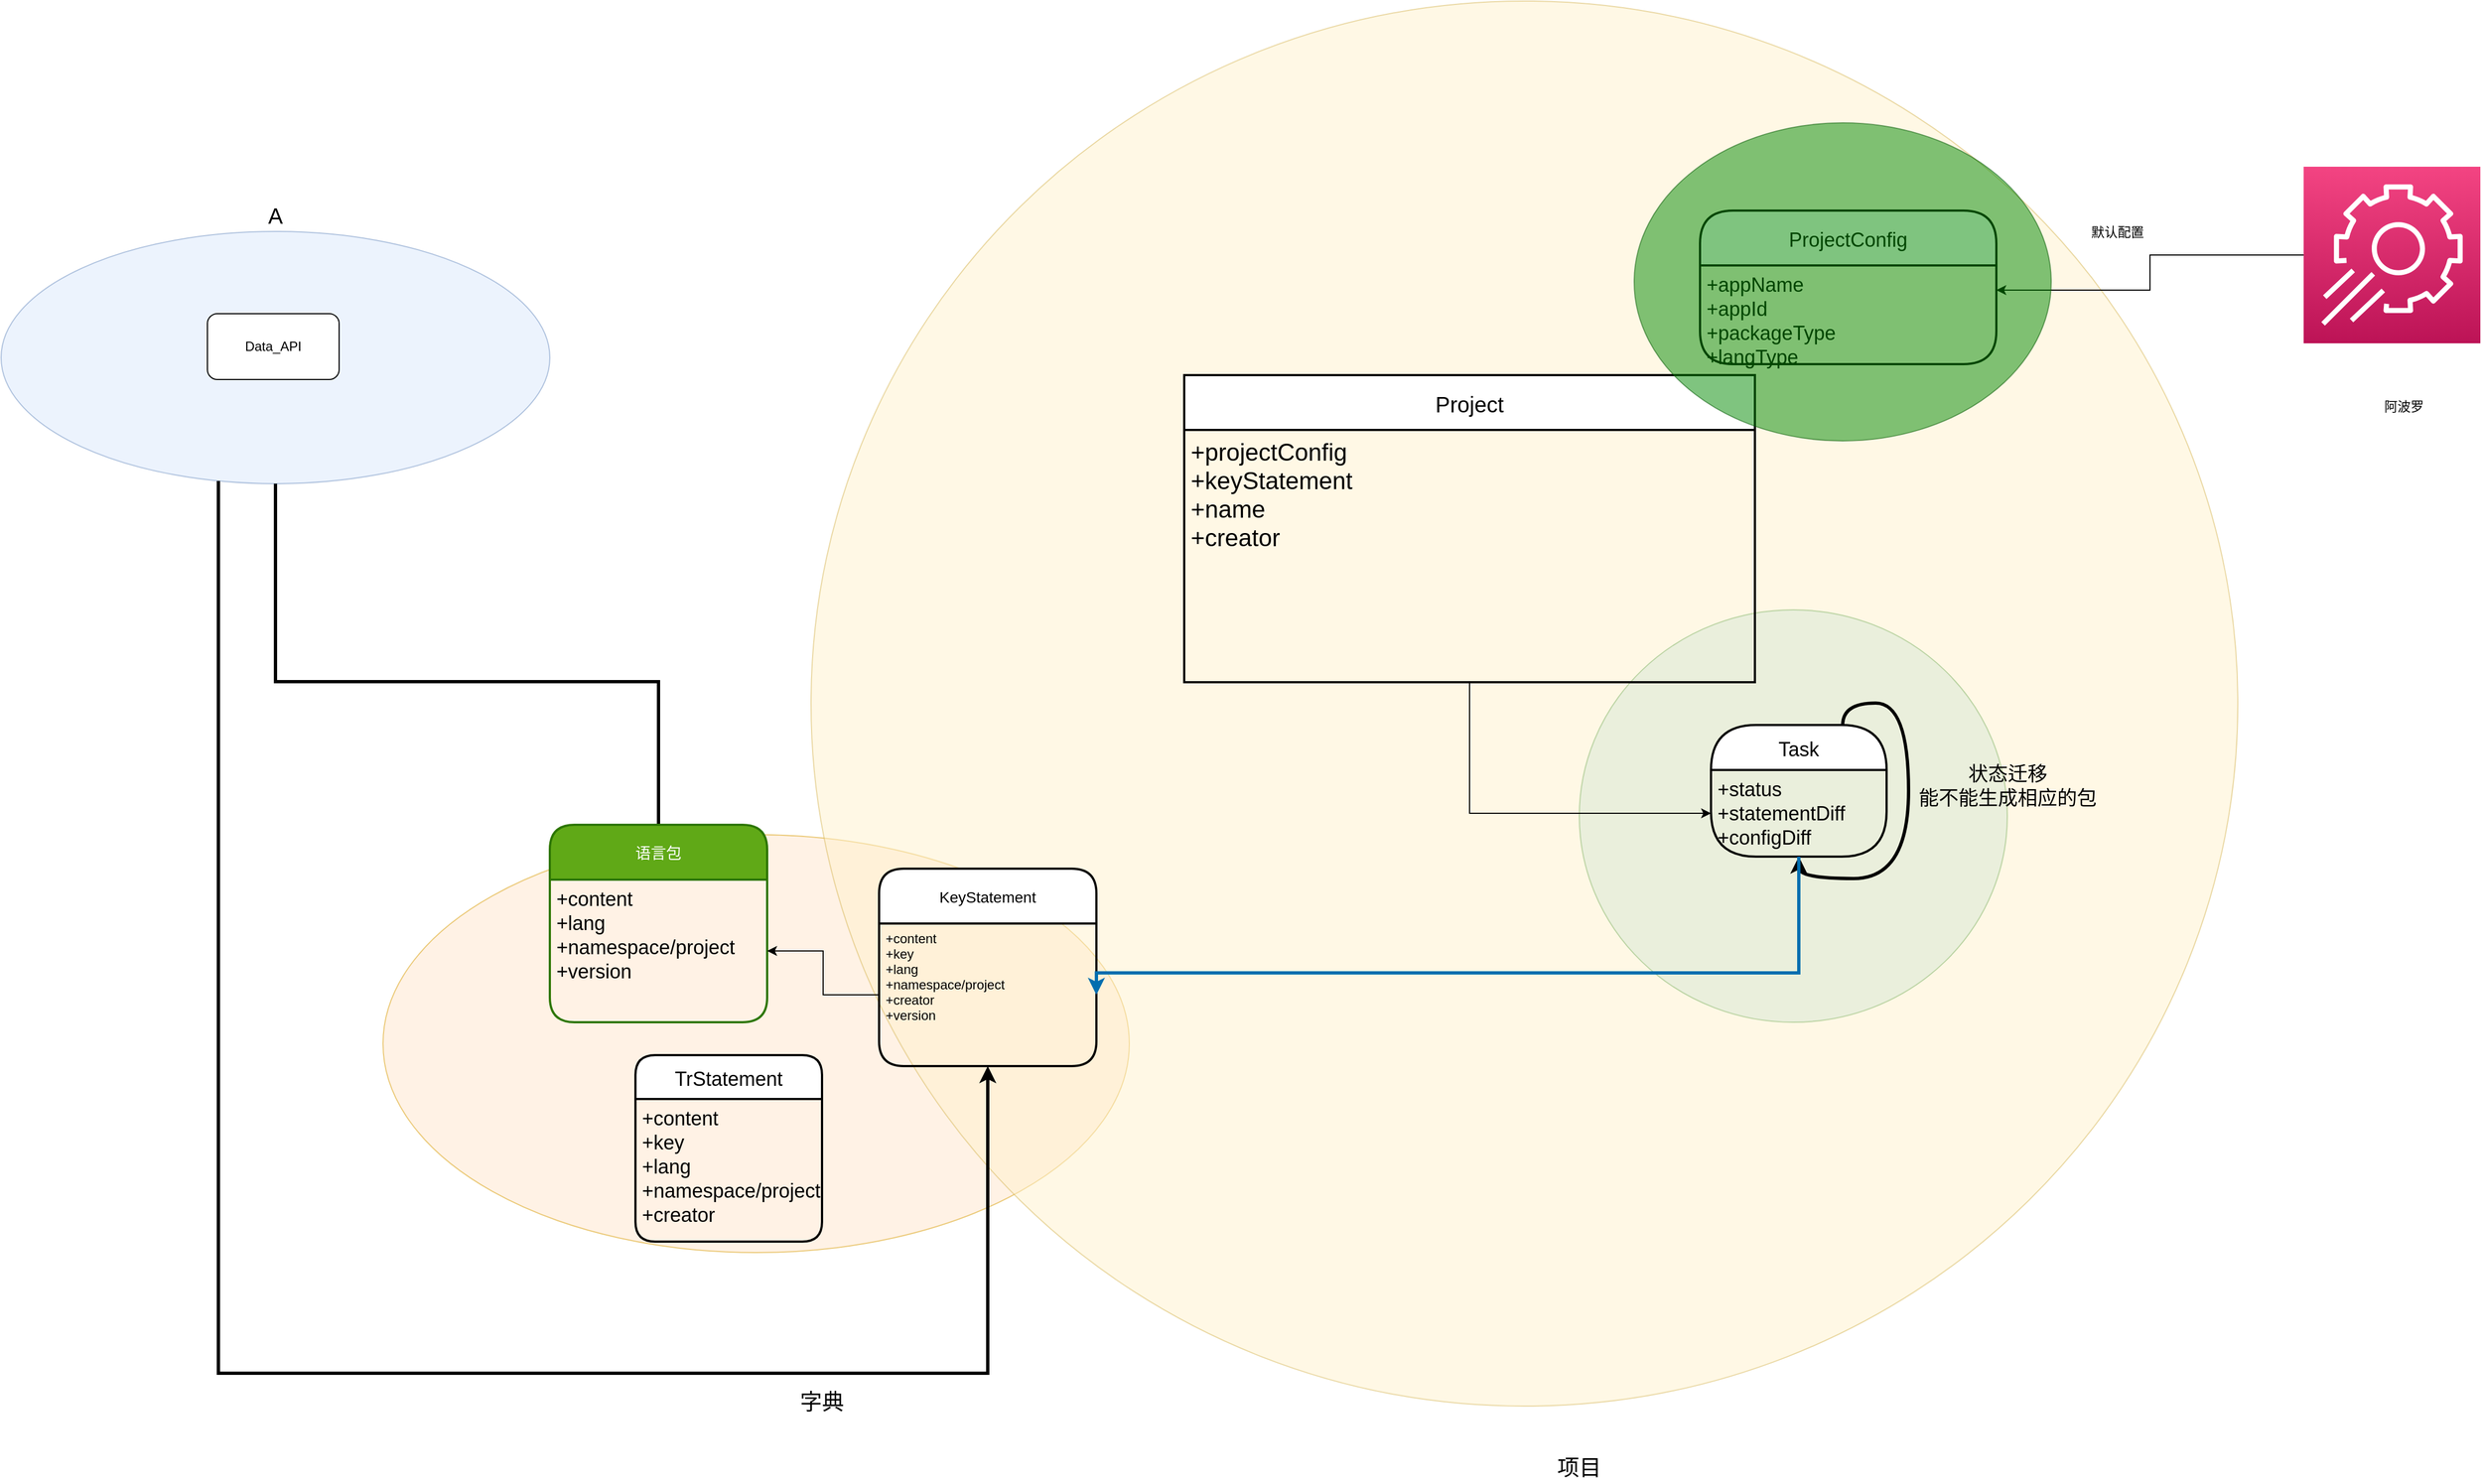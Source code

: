 <mxfile version="15.7.0" type="github">
  <diagram name="Page-1" id="5987fedf-629e-85c4-6858-42fee31821dd">
    <mxGraphModel dx="2607" dy="1610" grid="1" gridSize="10" guides="1" tooltips="1" connect="1" arrows="1" fold="1" page="1" pageScale="1.5" pageWidth="1169" pageHeight="826" background="none" math="0" shadow="0">
      <root>
        <mxCell id="0" style=";html=1;" />
        <mxCell id="1" style=";html=1;" parent="0" />
        <mxCell id="2a5a01dd2e413fbf-1" value="" style="ellipse;whiteSpace=wrap;html=1;rounded=0;shadow=0;strokeWidth=1;fillColor=#dae8fc;fontSize=24;align=right;strokeColor=#6c8ebf;opacity=50;" parent="1" vertex="1">
          <mxGeometry x="312" y="359" width="500" height="230" as="geometry" />
        </mxCell>
        <mxCell id="NLK1Mg9AR4mJyal4Z9Bh-27" style="edgeStyle=orthogonalEdgeStyle;rounded=0;orthogonalLoop=1;jettySize=auto;html=1;strokeWidth=3;" edge="1" parent="1" source="2a5a01dd2e413fbf-1" target="NLK1Mg9AR4mJyal4Z9Bh-21">
          <mxGeometry relative="1" as="geometry" />
        </mxCell>
        <mxCell id="2a5a01dd2e413fbf-3" value="" style="ellipse;whiteSpace=wrap;html=1;rounded=0;shadow=0;strokeWidth=1;fillColor=#ffe6cc;fontSize=24;align=center;strokeColor=#d79b00;opacity=50;" parent="1" vertex="1">
          <mxGeometry x="660" y="909" width="680" height="381" as="geometry" />
        </mxCell>
        <mxCell id="2a5a01dd2e413fbf-9" value="" style="ellipse;whiteSpace=wrap;html=1;rounded=0;shadow=0;strokeWidth=1;fillColor=#fff2cc;fontSize=24;align=right;strokeColor=#d6b656;opacity=50;" parent="1" vertex="1">
          <mxGeometry x="1050" y="149" width="1300" height="1281" as="geometry" />
        </mxCell>
        <mxCell id="2a5a01dd2e413fbf-47" value="A" style="text;html=1;strokeColor=none;fillColor=none;align=center;verticalAlign=middle;whiteSpace=wrap;rounded=0;shadow=0;fontSize=20;" parent="1" vertex="1">
          <mxGeometry x="522" y="329" width="80" height="30" as="geometry" />
        </mxCell>
        <mxCell id="2a5a01dd2e413fbf-49" value="字典" style="text;html=1;strokeColor=none;fillColor=none;align=center;verticalAlign=middle;whiteSpace=wrap;rounded=0;shadow=0;fontSize=20;" parent="1" vertex="1">
          <mxGeometry x="1020" y="1410" width="80" height="30" as="geometry" />
        </mxCell>
        <mxCell id="2a5a01dd2e413fbf-55" value="项目" style="text;html=1;strokeColor=none;fillColor=none;align=center;verticalAlign=middle;whiteSpace=wrap;rounded=0;shadow=0;fontSize=20;" parent="1" vertex="1">
          <mxGeometry x="1710" y="1470" width="80" height="30" as="geometry" />
        </mxCell>
        <mxCell id="NLK1Mg9AR4mJyal4Z9Bh-5" value="TrStatement" style="swimlane;childLayout=stackLayout;horizontal=1;startSize=40;horizontalStack=0;rounded=1;fontSize=18;fontStyle=0;strokeWidth=2;resizeParent=0;resizeLast=1;shadow=0;dashed=0;align=center;" vertex="1" parent="1">
          <mxGeometry x="890" y="1110" width="170" height="170" as="geometry" />
        </mxCell>
        <mxCell id="NLK1Mg9AR4mJyal4Z9Bh-6" value="+content&#xa;+key&#xa;+lang&#xa;+namespace/project&#xa;+creator" style="align=left;strokeColor=none;fillColor=none;spacingLeft=4;fontSize=18;verticalAlign=top;resizable=0;rotatable=0;part=1;" vertex="1" parent="NLK1Mg9AR4mJyal4Z9Bh-5">
          <mxGeometry y="40" width="170" height="130" as="geometry" />
        </mxCell>
        <mxCell id="2a5a01dd2e413fbf-7" value="" style="ellipse;whiteSpace=wrap;html=1;rounded=0;shadow=0;strokeWidth=1;fillColor=#d5e8d4;fontSize=24;align=right;strokeColor=#82b366;opacity=50;" parent="1" vertex="1">
          <mxGeometry x="1750" y="704" width="390" height="376" as="geometry" />
        </mxCell>
        <mxCell id="NLK1Mg9AR4mJyal4Z9Bh-8" value="Project" style="swimlane;childLayout=stackLayout;horizontal=1;startSize=50;horizontalStack=0;rounded=1;fontSize=20;fontStyle=0;strokeWidth=2;resizeParent=0;resizeLast=1;shadow=0;dashed=0;align=center;arcSize=0;" vertex="1" parent="1">
          <mxGeometry x="1390" y="490" width="520" height="280" as="geometry" />
        </mxCell>
        <mxCell id="NLK1Mg9AR4mJyal4Z9Bh-9" value="+projectConfig&#xa;+keyStatement&#xa;+name&#xa;+creator" style="align=left;strokeColor=none;fillColor=none;spacingLeft=4;fontSize=22;verticalAlign=top;resizable=0;rotatable=0;part=1;" vertex="1" parent="NLK1Mg9AR4mJyal4Z9Bh-8">
          <mxGeometry y="50" width="520" height="230" as="geometry" />
        </mxCell>
        <mxCell id="NLK1Mg9AR4mJyal4Z9Bh-10" value="ProjectConfig" style="swimlane;childLayout=stackLayout;horizontal=1;startSize=50;horizontalStack=0;rounded=1;fontSize=18;fontStyle=0;strokeWidth=2;resizeParent=0;resizeLast=1;shadow=0;dashed=0;align=center;arcSize=20;" vertex="1" parent="1">
          <mxGeometry x="1860" y="340" width="270" height="140" as="geometry" />
        </mxCell>
        <mxCell id="NLK1Mg9AR4mJyal4Z9Bh-11" value="+appName&#xa;+appId&#xa;+packageType&#xa;+langType" style="align=left;strokeColor=none;fillColor=none;spacingLeft=4;fontSize=18;verticalAlign=top;resizable=0;rotatable=0;part=1;" vertex="1" parent="NLK1Mg9AR4mJyal4Z9Bh-10">
          <mxGeometry y="50" width="270" height="90" as="geometry" />
        </mxCell>
        <mxCell id="NLK1Mg9AR4mJyal4Z9Bh-14" style="edgeStyle=orthogonalEdgeStyle;rounded=0;orthogonalLoop=1;jettySize=auto;html=1;entryX=1;entryY=0.25;entryDx=0;entryDy=0;" edge="1" parent="1" source="NLK1Mg9AR4mJyal4Z9Bh-12" target="NLK1Mg9AR4mJyal4Z9Bh-11">
          <mxGeometry relative="1" as="geometry" />
        </mxCell>
        <mxCell id="NLK1Mg9AR4mJyal4Z9Bh-12" value="" style="sketch=0;points=[[0,0,0],[0.25,0,0],[0.5,0,0],[0.75,0,0],[1,0,0],[0,1,0],[0.25,1,0],[0.5,1,0],[0.75,1,0],[1,1,0],[0,0.25,0],[0,0.5,0],[0,0.75,0],[1,0.25,0],[1,0.5,0],[1,0.75,0]];points=[[0,0,0],[0.25,0,0],[0.5,0,0],[0.75,0,0],[1,0,0],[0,1,0],[0.25,1,0],[0.5,1,0],[0.75,1,0],[1,1,0],[0,0.25,0],[0,0.5,0],[0,0.75,0],[1,0.25,0],[1,0.5,0],[1,0.75,0]];outlineConnect=0;fontColor=#232F3E;gradientColor=#F34482;gradientDirection=north;fillColor=#BC1356;strokeColor=#ffffff;dashed=0;verticalLabelPosition=bottom;verticalAlign=top;align=center;html=1;fontSize=12;fontStyle=0;aspect=fixed;shape=mxgraph.aws4.resourceIcon;resIcon=mxgraph.aws4.app_config;" vertex="1" parent="1">
          <mxGeometry x="2410" y="300" width="161" height="161" as="geometry" />
        </mxCell>
        <mxCell id="NLK1Mg9AR4mJyal4Z9Bh-13" value="阿波罗" style="text;html=1;resizable=0;autosize=1;align=center;verticalAlign=middle;points=[];fillColor=none;strokeColor=none;rounded=0;" vertex="1" parent="1">
          <mxGeometry x="2475.5" y="509" width="50" height="20" as="geometry" />
        </mxCell>
        <mxCell id="NLK1Mg9AR4mJyal4Z9Bh-15" value="默认配置" style="text;html=1;resizable=0;autosize=1;align=center;verticalAlign=middle;points=[];fillColor=none;strokeColor=none;rounded=0;" vertex="1" parent="1">
          <mxGeometry x="2210" y="350" width="60" height="20" as="geometry" />
        </mxCell>
        <mxCell id="NLK1Mg9AR4mJyal4Z9Bh-16" value="Task" style="swimlane;childLayout=stackLayout;horizontal=1;startSize=41;horizontalStack=0;rounded=1;fontSize=18;fontStyle=0;strokeWidth=2;resizeParent=0;resizeLast=1;shadow=0;dashed=0;align=center;arcSize=50;" vertex="1" parent="1">
          <mxGeometry x="1870" y="809" width="160" height="120" as="geometry" />
        </mxCell>
        <mxCell id="NLK1Mg9AR4mJyal4Z9Bh-17" value="+status&#xa;+statementDiff&#xa;+configDiff" style="align=left;strokeColor=none;fillColor=none;spacingLeft=4;fontSize=18;verticalAlign=top;resizable=0;rotatable=0;part=1;" vertex="1" parent="NLK1Mg9AR4mJyal4Z9Bh-16">
          <mxGeometry y="41" width="160" height="79" as="geometry" />
        </mxCell>
        <mxCell id="NLK1Mg9AR4mJyal4Z9Bh-30" style="edgeStyle=orthogonalEdgeStyle;curved=1;rounded=0;orthogonalLoop=1;jettySize=auto;html=1;exitX=0.75;exitY=0;exitDx=0;exitDy=0;fontSize=18;strokeWidth=3;" edge="1" parent="NLK1Mg9AR4mJyal4Z9Bh-16" source="NLK1Mg9AR4mJyal4Z9Bh-16" target="NLK1Mg9AR4mJyal4Z9Bh-17">
          <mxGeometry relative="1" as="geometry" />
        </mxCell>
        <mxCell id="NLK1Mg9AR4mJyal4Z9Bh-18" value="KeyStatement" style="swimlane;childLayout=stackLayout;horizontal=1;startSize=50;horizontalStack=0;rounded=1;fontSize=14;fontStyle=0;strokeWidth=2;resizeParent=0;resizeLast=1;shadow=0;dashed=0;align=center;" vertex="1" parent="1">
          <mxGeometry x="1112" y="940" width="198" height="180" as="geometry" />
        </mxCell>
        <mxCell id="NLK1Mg9AR4mJyal4Z9Bh-19" value="+content&#xa;+key&#xa;+lang&#xa;+namespace/project&#xa;+creator&#xa;+version" style="align=left;strokeColor=none;fillColor=none;spacingLeft=4;fontSize=12;verticalAlign=top;resizable=0;rotatable=0;part=1;" vertex="1" parent="NLK1Mg9AR4mJyal4Z9Bh-18">
          <mxGeometry y="50" width="198" height="130" as="geometry" />
        </mxCell>
        <mxCell id="NLK1Mg9AR4mJyal4Z9Bh-20" value="语言包" style="swimlane;childLayout=stackLayout;horizontal=1;startSize=50;horizontalStack=0;rounded=1;fontSize=14;fontStyle=0;strokeWidth=2;resizeParent=0;resizeLast=1;shadow=0;dashed=0;align=center;fillColor=#60a917;fontColor=#ffffff;strokeColor=#2D7600;" vertex="1" parent="1">
          <mxGeometry x="812" y="900" width="198" height="180" as="geometry" />
        </mxCell>
        <mxCell id="NLK1Mg9AR4mJyal4Z9Bh-21" value="+content&#xa;+lang&#xa;+namespace/project&#xa;+version" style="align=left;strokeColor=none;fillColor=none;spacingLeft=4;fontSize=18;verticalAlign=top;resizable=0;rotatable=0;part=1;" vertex="1" parent="NLK1Mg9AR4mJyal4Z9Bh-20">
          <mxGeometry y="50" width="198" height="130" as="geometry" />
        </mxCell>
        <mxCell id="NLK1Mg9AR4mJyal4Z9Bh-22" style="edgeStyle=orthogonalEdgeStyle;rounded=0;orthogonalLoop=1;jettySize=auto;html=1;" edge="1" parent="1" source="NLK1Mg9AR4mJyal4Z9Bh-19" target="NLK1Mg9AR4mJyal4Z9Bh-21">
          <mxGeometry relative="1" as="geometry" />
        </mxCell>
        <mxCell id="NLK1Mg9AR4mJyal4Z9Bh-24" value="Data_API" style="rounded=1;whiteSpace=wrap;html=1;align=center;" vertex="1" parent="1">
          <mxGeometry x="500" y="434" width="120" height="60" as="geometry" />
        </mxCell>
        <mxCell id="NLK1Mg9AR4mJyal4Z9Bh-25" style="edgeStyle=orthogonalEdgeStyle;rounded=0;orthogonalLoop=1;jettySize=auto;html=1;entryX=0;entryY=0.5;entryDx=0;entryDy=0;" edge="1" parent="1" source="NLK1Mg9AR4mJyal4Z9Bh-9" target="NLK1Mg9AR4mJyal4Z9Bh-17">
          <mxGeometry relative="1" as="geometry" />
        </mxCell>
        <mxCell id="NLK1Mg9AR4mJyal4Z9Bh-26" style="edgeStyle=orthogonalEdgeStyle;rounded=0;orthogonalLoop=1;jettySize=auto;html=1;entryX=1;entryY=0.5;entryDx=0;entryDy=0;fillColor=#1ba1e2;strokeColor=#006EAF;strokeWidth=3;" edge="1" parent="1" source="NLK1Mg9AR4mJyal4Z9Bh-17" target="NLK1Mg9AR4mJyal4Z9Bh-19">
          <mxGeometry relative="1" as="geometry">
            <Array as="points">
              <mxPoint x="1950" y="1035" />
            </Array>
          </mxGeometry>
        </mxCell>
        <mxCell id="NLK1Mg9AR4mJyal4Z9Bh-28" style="edgeStyle=orthogonalEdgeStyle;rounded=0;orthogonalLoop=1;jettySize=auto;html=1;strokeWidth=3;" edge="1" parent="1" source="2a5a01dd2e413fbf-1" target="NLK1Mg9AR4mJyal4Z9Bh-19">
          <mxGeometry relative="1" as="geometry">
            <Array as="points">
              <mxPoint x="510" y="1400" />
              <mxPoint x="1211" y="1400" />
            </Array>
          </mxGeometry>
        </mxCell>
        <mxCell id="NLK1Mg9AR4mJyal4Z9Bh-31" value="状态迁移&lt;br&gt;能不能生成相应的包" style="text;html=1;resizable=0;autosize=1;align=center;verticalAlign=middle;points=[];fillColor=none;strokeColor=none;rounded=0;fontSize=18;" vertex="1" parent="1">
          <mxGeometry x="2050" y="840" width="180" height="50" as="geometry" />
        </mxCell>
        <mxCell id="2a5a01dd2e413fbf-8" value="" style="ellipse;whiteSpace=wrap;html=1;rounded=0;shadow=0;strokeWidth=1;fillColor=#008a00;fontSize=24;align=right;strokeColor=#005700;opacity=50;fontColor=#ffffff;" parent="1" vertex="1">
          <mxGeometry x="1800" y="260" width="380" height="290" as="geometry" />
        </mxCell>
      </root>
    </mxGraphModel>
  </diagram>
</mxfile>
